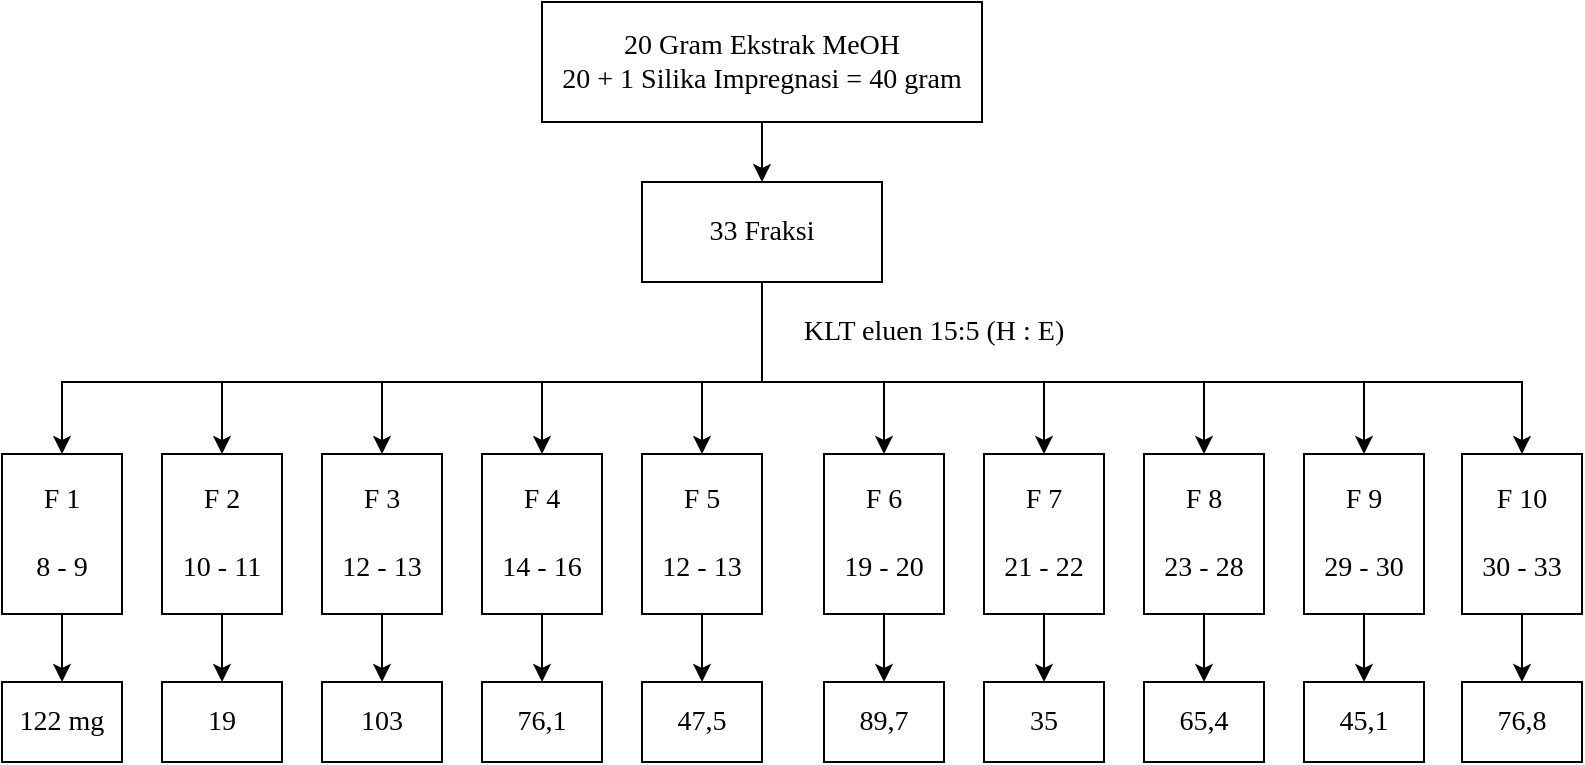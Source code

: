 <mxfile version="16.6.6" type="github">
  <diagram id="QTfYeUQ7Rm9unRvWBGcr" name="Page-1">
    <mxGraphModel dx="1008" dy="517" grid="1" gridSize="10" guides="1" tooltips="1" connect="1" arrows="1" fold="1" page="1" pageScale="1" pageWidth="827" pageHeight="1169" math="0" shadow="0">
      <root>
        <mxCell id="0" />
        <mxCell id="1" parent="0" />
        <mxCell id="ghC1JUFGdTgHSyiH8fSR-14" value="" style="edgeStyle=orthogonalEdgeStyle;rounded=0;orthogonalLoop=1;jettySize=auto;html=1;fontFamily=Times New Roman;fontSize=14;" parent="1" source="ghC1JUFGdTgHSyiH8fSR-1" target="ghC1JUFGdTgHSyiH8fSR-2" edge="1">
          <mxGeometry relative="1" as="geometry" />
        </mxCell>
        <mxCell id="ghC1JUFGdTgHSyiH8fSR-1" value="20 Gram Ekstrak MeOH&lt;br style=&quot;font-size: 14px&quot;&gt;20 + 1 Silika Impregnasi = 40 gram" style="rounded=0;whiteSpace=wrap;html=1;fontFamily=Times New Roman;fontSize=14;" parent="1" vertex="1">
          <mxGeometry x="290" y="70" width="220" height="60" as="geometry" />
        </mxCell>
        <mxCell id="ghC1JUFGdTgHSyiH8fSR-15" style="edgeStyle=orthogonalEdgeStyle;rounded=0;orthogonalLoop=1;jettySize=auto;html=1;entryX=0.5;entryY=0;entryDx=0;entryDy=0;fontFamily=Times New Roman;fontSize=14;" parent="1" source="ghC1JUFGdTgHSyiH8fSR-2" target="ghC1JUFGdTgHSyiH8fSR-12" edge="1">
          <mxGeometry relative="1" as="geometry">
            <Array as="points">
              <mxPoint x="400" y="260" />
              <mxPoint x="370" y="260" />
            </Array>
          </mxGeometry>
        </mxCell>
        <mxCell id="ghC1JUFGdTgHSyiH8fSR-16" style="edgeStyle=orthogonalEdgeStyle;rounded=0;orthogonalLoop=1;jettySize=auto;html=1;fontFamily=Times New Roman;fontSize=14;" parent="1" source="ghC1JUFGdTgHSyiH8fSR-2" target="ghC1JUFGdTgHSyiH8fSR-13" edge="1">
          <mxGeometry relative="1" as="geometry">
            <Array as="points">
              <mxPoint x="400" y="260" />
              <mxPoint x="290" y="260" />
            </Array>
          </mxGeometry>
        </mxCell>
        <mxCell id="ghC1JUFGdTgHSyiH8fSR-17" style="edgeStyle=orthogonalEdgeStyle;rounded=0;orthogonalLoop=1;jettySize=auto;html=1;entryX=0.5;entryY=0;entryDx=0;entryDy=0;fontFamily=Times New Roman;fontSize=14;" parent="1" source="ghC1JUFGdTgHSyiH8fSR-2" target="ghC1JUFGdTgHSyiH8fSR-6" edge="1">
          <mxGeometry relative="1" as="geometry">
            <Array as="points">
              <mxPoint x="400" y="260" />
              <mxPoint x="210" y="260" />
            </Array>
          </mxGeometry>
        </mxCell>
        <mxCell id="ghC1JUFGdTgHSyiH8fSR-18" style="edgeStyle=orthogonalEdgeStyle;rounded=0;orthogonalLoop=1;jettySize=auto;html=1;entryX=0.5;entryY=0;entryDx=0;entryDy=0;fontFamily=Times New Roman;fontSize=14;" parent="1" source="ghC1JUFGdTgHSyiH8fSR-2" target="ghC1JUFGdTgHSyiH8fSR-5" edge="1">
          <mxGeometry relative="1" as="geometry">
            <Array as="points">
              <mxPoint x="400" y="260" />
              <mxPoint x="130" y="260" />
            </Array>
          </mxGeometry>
        </mxCell>
        <mxCell id="ghC1JUFGdTgHSyiH8fSR-19" style="edgeStyle=orthogonalEdgeStyle;rounded=0;orthogonalLoop=1;jettySize=auto;html=1;entryX=0.5;entryY=0;entryDx=0;entryDy=0;fontFamily=Times New Roman;fontSize=14;" parent="1" source="ghC1JUFGdTgHSyiH8fSR-2" target="ghC1JUFGdTgHSyiH8fSR-4" edge="1">
          <mxGeometry relative="1" as="geometry">
            <Array as="points">
              <mxPoint x="400" y="260" />
              <mxPoint x="50" y="260" />
            </Array>
          </mxGeometry>
        </mxCell>
        <mxCell id="ghC1JUFGdTgHSyiH8fSR-20" style="edgeStyle=orthogonalEdgeStyle;rounded=0;orthogonalLoop=1;jettySize=auto;html=1;entryX=0.5;entryY=0;entryDx=0;entryDy=0;fontFamily=Times New Roman;fontSize=14;" parent="1" source="ghC1JUFGdTgHSyiH8fSR-2" target="ghC1JUFGdTgHSyiH8fSR-7" edge="1">
          <mxGeometry relative="1" as="geometry">
            <Array as="points">
              <mxPoint x="400" y="260" />
              <mxPoint x="461" y="260" />
            </Array>
          </mxGeometry>
        </mxCell>
        <mxCell id="ghC1JUFGdTgHSyiH8fSR-21" style="edgeStyle=orthogonalEdgeStyle;rounded=0;orthogonalLoop=1;jettySize=auto;html=1;fontFamily=Times New Roman;fontSize=14;" parent="1" source="ghC1JUFGdTgHSyiH8fSR-2" target="ghC1JUFGdTgHSyiH8fSR-8" edge="1">
          <mxGeometry relative="1" as="geometry">
            <Array as="points">
              <mxPoint x="400" y="260" />
              <mxPoint x="541" y="260" />
            </Array>
          </mxGeometry>
        </mxCell>
        <mxCell id="ghC1JUFGdTgHSyiH8fSR-22" style="edgeStyle=orthogonalEdgeStyle;rounded=0;orthogonalLoop=1;jettySize=auto;html=1;fontFamily=Times New Roman;fontSize=14;" parent="1" source="ghC1JUFGdTgHSyiH8fSR-2" target="ghC1JUFGdTgHSyiH8fSR-9" edge="1">
          <mxGeometry relative="1" as="geometry">
            <Array as="points">
              <mxPoint x="400" y="260" />
              <mxPoint x="621" y="260" />
            </Array>
          </mxGeometry>
        </mxCell>
        <mxCell id="ghC1JUFGdTgHSyiH8fSR-23" style="edgeStyle=orthogonalEdgeStyle;rounded=0;orthogonalLoop=1;jettySize=auto;html=1;fontFamily=Times New Roman;fontSize=14;" parent="1" source="ghC1JUFGdTgHSyiH8fSR-2" target="ghC1JUFGdTgHSyiH8fSR-10" edge="1">
          <mxGeometry relative="1" as="geometry">
            <Array as="points">
              <mxPoint x="400" y="260" />
              <mxPoint x="701" y="260" />
            </Array>
          </mxGeometry>
        </mxCell>
        <mxCell id="ghC1JUFGdTgHSyiH8fSR-24" style="edgeStyle=orthogonalEdgeStyle;rounded=0;orthogonalLoop=1;jettySize=auto;html=1;entryX=0.5;entryY=0;entryDx=0;entryDy=0;fontFamily=Times New Roman;fontSize=14;" parent="1" source="ghC1JUFGdTgHSyiH8fSR-2" target="ghC1JUFGdTgHSyiH8fSR-11" edge="1">
          <mxGeometry relative="1" as="geometry">
            <Array as="points">
              <mxPoint x="400" y="260" />
              <mxPoint x="780" y="260" />
            </Array>
          </mxGeometry>
        </mxCell>
        <mxCell id="ghC1JUFGdTgHSyiH8fSR-2" value="33 Fraksi" style="rounded=0;whiteSpace=wrap;html=1;fontFamily=Times New Roman;fontSize=14;" parent="1" vertex="1">
          <mxGeometry x="340" y="160" width="120" height="50" as="geometry" />
        </mxCell>
        <mxCell id="ghC1JUFGdTgHSyiH8fSR-3" value="KLT eluen 15:5 (H : E)" style="text;html=1;strokeColor=none;fillColor=none;align=center;verticalAlign=middle;whiteSpace=wrap;rounded=0;fontFamily=Times New Roman;fontSize=14;" parent="1" vertex="1">
          <mxGeometry x="401" y="220" width="170" height="30" as="geometry" />
        </mxCell>
        <mxCell id="ghC1JUFGdTgHSyiH8fSR-35" value="" style="edgeStyle=orthogonalEdgeStyle;rounded=0;orthogonalLoop=1;jettySize=auto;html=1;fontFamily=Times New Roman;fontSize=14;" parent="1" source="ghC1JUFGdTgHSyiH8fSR-4" target="ghC1JUFGdTgHSyiH8fSR-25" edge="1">
          <mxGeometry relative="1" as="geometry" />
        </mxCell>
        <mxCell id="ghC1JUFGdTgHSyiH8fSR-4" value="F 1&lt;br style=&quot;font-size: 14px;&quot;&gt;&lt;br style=&quot;font-size: 14px;&quot;&gt;8 - 9" style="rounded=0;whiteSpace=wrap;html=1;fontFamily=Times New Roman;fontSize=14;" parent="1" vertex="1">
          <mxGeometry x="20" y="296" width="60" height="80" as="geometry" />
        </mxCell>
        <mxCell id="ghC1JUFGdTgHSyiH8fSR-36" value="" style="edgeStyle=orthogonalEdgeStyle;rounded=0;orthogonalLoop=1;jettySize=auto;html=1;fontFamily=Times New Roman;fontSize=14;" parent="1" source="ghC1JUFGdTgHSyiH8fSR-5" target="ghC1JUFGdTgHSyiH8fSR-26" edge="1">
          <mxGeometry relative="1" as="geometry" />
        </mxCell>
        <mxCell id="ghC1JUFGdTgHSyiH8fSR-5" value="F 2&lt;br style=&quot;font-size: 14px;&quot;&gt;&lt;br style=&quot;font-size: 14px;&quot;&gt;10 - 11" style="rounded=0;whiteSpace=wrap;html=1;fontFamily=Times New Roman;fontSize=14;" parent="1" vertex="1">
          <mxGeometry x="100" y="296" width="60" height="80" as="geometry" />
        </mxCell>
        <mxCell id="ghC1JUFGdTgHSyiH8fSR-37" value="" style="edgeStyle=orthogonalEdgeStyle;rounded=0;orthogonalLoop=1;jettySize=auto;html=1;fontFamily=Times New Roman;fontSize=14;" parent="1" source="ghC1JUFGdTgHSyiH8fSR-6" target="ghC1JUFGdTgHSyiH8fSR-27" edge="1">
          <mxGeometry relative="1" as="geometry" />
        </mxCell>
        <mxCell id="ghC1JUFGdTgHSyiH8fSR-6" value="F 3&lt;br style=&quot;font-size: 14px;&quot;&gt;&lt;br style=&quot;font-size: 14px;&quot;&gt;12 - 13" style="rounded=0;whiteSpace=wrap;html=1;fontFamily=Times New Roman;fontSize=14;" parent="1" vertex="1">
          <mxGeometry x="180" y="296" width="60" height="80" as="geometry" />
        </mxCell>
        <mxCell id="ghC1JUFGdTgHSyiH8fSR-40" value="" style="edgeStyle=orthogonalEdgeStyle;rounded=0;orthogonalLoop=1;jettySize=auto;html=1;fontFamily=Times New Roman;fontSize=14;" parent="1" source="ghC1JUFGdTgHSyiH8fSR-7" target="ghC1JUFGdTgHSyiH8fSR-30" edge="1">
          <mxGeometry relative="1" as="geometry" />
        </mxCell>
        <mxCell id="ghC1JUFGdTgHSyiH8fSR-7" value="F 6&lt;br style=&quot;font-size: 14px;&quot;&gt;&lt;br style=&quot;font-size: 14px;&quot;&gt;19 - 20" style="rounded=0;whiteSpace=wrap;html=1;fontFamily=Times New Roman;fontSize=14;" parent="1" vertex="1">
          <mxGeometry x="431" y="296" width="60" height="80" as="geometry" />
        </mxCell>
        <mxCell id="ghC1JUFGdTgHSyiH8fSR-41" value="" style="edgeStyle=orthogonalEdgeStyle;rounded=0;orthogonalLoop=1;jettySize=auto;html=1;fontFamily=Times New Roman;fontSize=14;" parent="1" source="ghC1JUFGdTgHSyiH8fSR-8" target="ghC1JUFGdTgHSyiH8fSR-31" edge="1">
          <mxGeometry relative="1" as="geometry" />
        </mxCell>
        <mxCell id="ghC1JUFGdTgHSyiH8fSR-8" value="F 7&lt;br style=&quot;font-size: 14px;&quot;&gt;&lt;br style=&quot;font-size: 14px;&quot;&gt;21 - 22" style="rounded=0;whiteSpace=wrap;html=1;fontFamily=Times New Roman;fontSize=14;" parent="1" vertex="1">
          <mxGeometry x="511" y="296" width="60" height="80" as="geometry" />
        </mxCell>
        <mxCell id="ghC1JUFGdTgHSyiH8fSR-42" value="" style="edgeStyle=orthogonalEdgeStyle;rounded=0;orthogonalLoop=1;jettySize=auto;html=1;fontFamily=Times New Roman;fontSize=14;" parent="1" source="ghC1JUFGdTgHSyiH8fSR-9" target="ghC1JUFGdTgHSyiH8fSR-32" edge="1">
          <mxGeometry relative="1" as="geometry" />
        </mxCell>
        <mxCell id="ghC1JUFGdTgHSyiH8fSR-9" value="F 8&lt;br style=&quot;font-size: 14px;&quot;&gt;&lt;br style=&quot;font-size: 14px;&quot;&gt;23 - 28" style="rounded=0;whiteSpace=wrap;html=1;fontFamily=Times New Roman;fontSize=14;" parent="1" vertex="1">
          <mxGeometry x="591" y="296" width="60" height="80" as="geometry" />
        </mxCell>
        <mxCell id="ghC1JUFGdTgHSyiH8fSR-43" value="" style="edgeStyle=orthogonalEdgeStyle;rounded=0;orthogonalLoop=1;jettySize=auto;html=1;fontFamily=Times New Roman;fontSize=14;" parent="1" source="ghC1JUFGdTgHSyiH8fSR-10" target="ghC1JUFGdTgHSyiH8fSR-33" edge="1">
          <mxGeometry relative="1" as="geometry" />
        </mxCell>
        <mxCell id="ghC1JUFGdTgHSyiH8fSR-10" value="F 9&lt;br style=&quot;font-size: 14px;&quot;&gt;&lt;br style=&quot;font-size: 14px;&quot;&gt;29 - 30" style="rounded=0;whiteSpace=wrap;html=1;fontFamily=Times New Roman;fontSize=14;" parent="1" vertex="1">
          <mxGeometry x="671" y="296" width="60" height="80" as="geometry" />
        </mxCell>
        <mxCell id="ghC1JUFGdTgHSyiH8fSR-44" value="" style="edgeStyle=orthogonalEdgeStyle;rounded=0;orthogonalLoop=1;jettySize=auto;html=1;fontFamily=Times New Roman;fontSize=14;" parent="1" source="ghC1JUFGdTgHSyiH8fSR-11" target="ghC1JUFGdTgHSyiH8fSR-34" edge="1">
          <mxGeometry relative="1" as="geometry" />
        </mxCell>
        <mxCell id="ghC1JUFGdTgHSyiH8fSR-11" value="F 10&lt;br style=&quot;font-size: 14px;&quot;&gt;&lt;br style=&quot;font-size: 14px;&quot;&gt;30 - 33" style="rounded=0;whiteSpace=wrap;html=1;fontFamily=Times New Roman;fontSize=14;" parent="1" vertex="1">
          <mxGeometry x="750" y="296" width="60" height="80" as="geometry" />
        </mxCell>
        <mxCell id="ghC1JUFGdTgHSyiH8fSR-39" value="" style="edgeStyle=orthogonalEdgeStyle;rounded=0;orthogonalLoop=1;jettySize=auto;html=1;fontFamily=Times New Roman;fontSize=14;" parent="1" source="ghC1JUFGdTgHSyiH8fSR-12" target="ghC1JUFGdTgHSyiH8fSR-29" edge="1">
          <mxGeometry relative="1" as="geometry" />
        </mxCell>
        <mxCell id="ghC1JUFGdTgHSyiH8fSR-12" value="F 5&lt;br style=&quot;font-size: 14px;&quot;&gt;&lt;br style=&quot;font-size: 14px;&quot;&gt;12 - 13" style="rounded=0;whiteSpace=wrap;html=1;fontFamily=Times New Roman;fontSize=14;" parent="1" vertex="1">
          <mxGeometry x="340" y="296" width="60" height="80" as="geometry" />
        </mxCell>
        <mxCell id="ghC1JUFGdTgHSyiH8fSR-38" value="" style="edgeStyle=orthogonalEdgeStyle;rounded=0;orthogonalLoop=1;jettySize=auto;html=1;fontFamily=Times New Roman;fontSize=14;" parent="1" source="ghC1JUFGdTgHSyiH8fSR-13" target="ghC1JUFGdTgHSyiH8fSR-28" edge="1">
          <mxGeometry relative="1" as="geometry" />
        </mxCell>
        <mxCell id="ghC1JUFGdTgHSyiH8fSR-13" value="F 4&lt;br style=&quot;font-size: 14px;&quot;&gt;&lt;br style=&quot;font-size: 14px;&quot;&gt;14 - 16" style="rounded=0;whiteSpace=wrap;html=1;fontFamily=Times New Roman;fontSize=14;" parent="1" vertex="1">
          <mxGeometry x="260" y="296" width="60" height="80" as="geometry" />
        </mxCell>
        <mxCell id="ghC1JUFGdTgHSyiH8fSR-25" value="122 mg" style="rounded=0;whiteSpace=wrap;html=1;fontFamily=Times New Roman;fontSize=14;" parent="1" vertex="1">
          <mxGeometry x="20" y="410" width="60" height="40" as="geometry" />
        </mxCell>
        <mxCell id="ghC1JUFGdTgHSyiH8fSR-26" value="19" style="rounded=0;whiteSpace=wrap;html=1;fontFamily=Times New Roman;fontSize=14;" parent="1" vertex="1">
          <mxGeometry x="100" y="410" width="60" height="40" as="geometry" />
        </mxCell>
        <mxCell id="ghC1JUFGdTgHSyiH8fSR-27" value="103" style="rounded=0;whiteSpace=wrap;html=1;fontFamily=Times New Roman;fontSize=14;" parent="1" vertex="1">
          <mxGeometry x="180" y="410" width="60" height="40" as="geometry" />
        </mxCell>
        <mxCell id="ghC1JUFGdTgHSyiH8fSR-28" value="76,1" style="rounded=0;whiteSpace=wrap;html=1;fontFamily=Times New Roman;fontSize=14;" parent="1" vertex="1">
          <mxGeometry x="260" y="410" width="60" height="40" as="geometry" />
        </mxCell>
        <mxCell id="ghC1JUFGdTgHSyiH8fSR-29" value="47,5" style="rounded=0;whiteSpace=wrap;html=1;fontFamily=Times New Roman;fontSize=14;" parent="1" vertex="1">
          <mxGeometry x="340" y="410" width="60" height="40" as="geometry" />
        </mxCell>
        <mxCell id="ghC1JUFGdTgHSyiH8fSR-30" value="89,7" style="rounded=0;whiteSpace=wrap;html=1;fontFamily=Times New Roman;fontSize=14;" parent="1" vertex="1">
          <mxGeometry x="431" y="410" width="60" height="40" as="geometry" />
        </mxCell>
        <mxCell id="ghC1JUFGdTgHSyiH8fSR-31" value="35" style="rounded=0;whiteSpace=wrap;html=1;fontFamily=Times New Roman;fontSize=14;" parent="1" vertex="1">
          <mxGeometry x="511" y="410" width="60" height="40" as="geometry" />
        </mxCell>
        <mxCell id="ghC1JUFGdTgHSyiH8fSR-32" value="65,4" style="rounded=0;whiteSpace=wrap;html=1;fontFamily=Times New Roman;fontSize=14;" parent="1" vertex="1">
          <mxGeometry x="591" y="410" width="60" height="40" as="geometry" />
        </mxCell>
        <mxCell id="ghC1JUFGdTgHSyiH8fSR-33" value="45,1" style="rounded=0;whiteSpace=wrap;html=1;fontFamily=Times New Roman;fontSize=14;" parent="1" vertex="1">
          <mxGeometry x="671" y="410" width="60" height="40" as="geometry" />
        </mxCell>
        <mxCell id="ghC1JUFGdTgHSyiH8fSR-34" value="76,8" style="rounded=0;whiteSpace=wrap;html=1;fontFamily=Times New Roman;fontSize=14;" parent="1" vertex="1">
          <mxGeometry x="750" y="410" width="60" height="40" as="geometry" />
        </mxCell>
      </root>
    </mxGraphModel>
  </diagram>
</mxfile>
